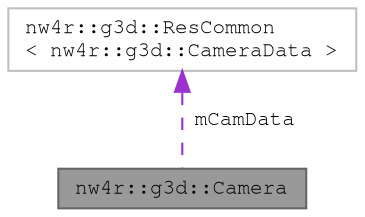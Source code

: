 digraph "nw4r::g3d::Camera"
{
 // LATEX_PDF_SIZE
  bgcolor="transparent";
  edge [fontname=FreeMono,fontsize=10,labelfontname=FreeMono,labelfontsize=10];
  node [fontname=FreeMono,fontsize=10,shape=box,height=0.2,width=0.4];
  Node1 [label="nw4r::g3d::Camera",height=0.2,width=0.4,color="gray40", fillcolor="grey60", style="filled", fontcolor="black",tooltip=" "];
  Node2 -> Node1 [dir="back",color="darkorchid3",style="dashed",label=" mCamData" ];
  Node2 [label="nw4r::g3d::ResCommon\l\< nw4r::g3d::CameraData \>",height=0.2,width=0.4,color="grey75", fillcolor="white", style="filled",URL="$classnw4r_1_1g3d_1_1_res_common.html",tooltip=" "];
}
